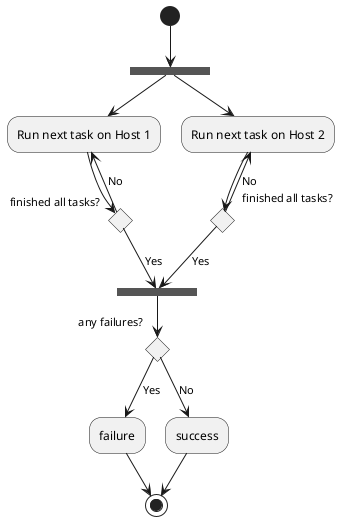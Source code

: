 @startuml
(*)  --> === B1 ===

=== B1 === --> "Run next task on Host 1"

if "finished all tasks?" then
--> [Yes] === B2 ===
else
--> [No] "Run next task on Host 1"

=== B1 === --> "Run next task on Host 2"
if "finished all tasks?" then
--> [Yes] === B2 ===
else
--> [No] "Run next task on Host 2"

=== B2 === --> if "any failures?" then
--> [Yes] "failure"
else
--> [No] "success"

"failure" --> (*)
"success" --> (*)

@enduml